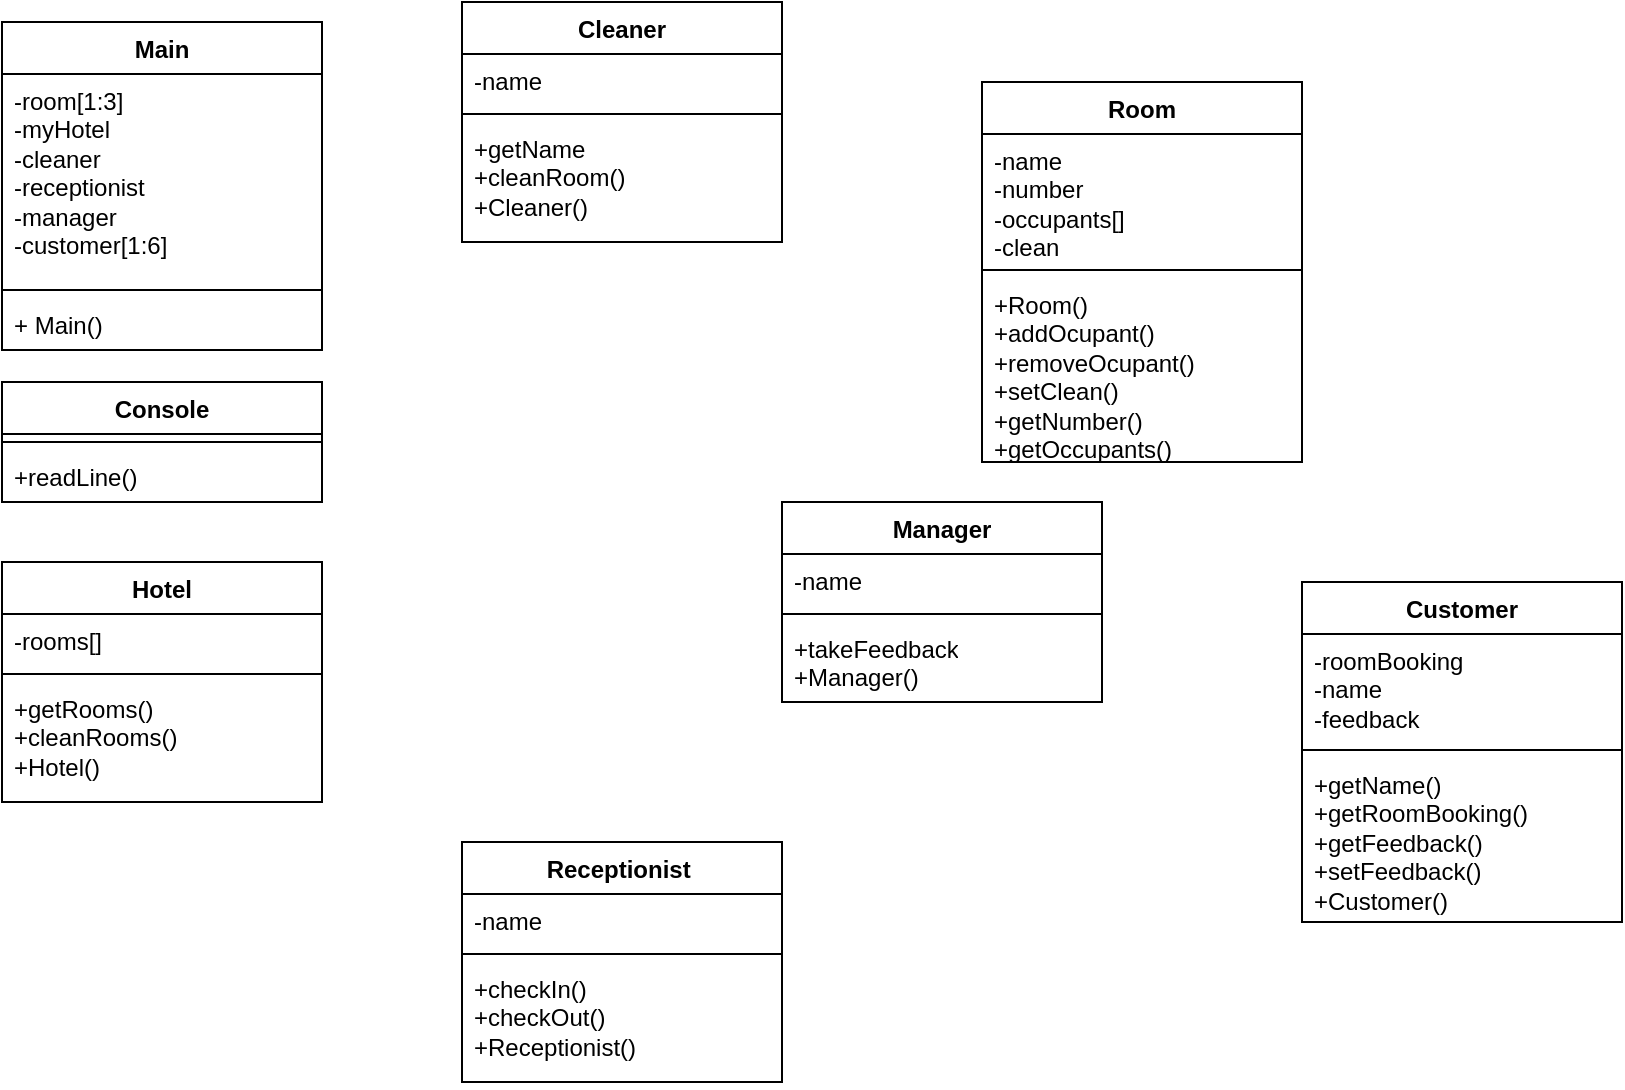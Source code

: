<mxfile version="26.0.13">
  <diagram name="Page-1" id="Td_d5MzOyNlyI4X0CkDx">
    <mxGraphModel dx="2261" dy="772" grid="1" gridSize="10" guides="1" tooltips="1" connect="1" arrows="1" fold="1" page="1" pageScale="1" pageWidth="827" pageHeight="1169" math="0" shadow="0">
      <root>
        <mxCell id="0" />
        <mxCell id="1" parent="0" />
        <mxCell id="3e81pEe-3_KoToHi94B7-8" value="Manager" style="swimlane;fontStyle=1;align=center;verticalAlign=top;childLayout=stackLayout;horizontal=1;startSize=26;horizontalStack=0;resizeParent=1;resizeParentMax=0;resizeLast=0;collapsible=1;marginBottom=0;whiteSpace=wrap;html=1;" vertex="1" parent="1">
          <mxGeometry x="330" y="350" width="160" height="100" as="geometry" />
        </mxCell>
        <mxCell id="3e81pEe-3_KoToHi94B7-9" value="-name" style="text;strokeColor=none;fillColor=none;align=left;verticalAlign=top;spacingLeft=4;spacingRight=4;overflow=hidden;rotatable=0;points=[[0,0.5],[1,0.5]];portConstraint=eastwest;whiteSpace=wrap;html=1;" vertex="1" parent="3e81pEe-3_KoToHi94B7-8">
          <mxGeometry y="26" width="160" height="26" as="geometry" />
        </mxCell>
        <mxCell id="3e81pEe-3_KoToHi94B7-10" value="" style="line;strokeWidth=1;fillColor=none;align=left;verticalAlign=middle;spacingTop=-1;spacingLeft=3;spacingRight=3;rotatable=0;labelPosition=right;points=[];portConstraint=eastwest;strokeColor=inherit;" vertex="1" parent="3e81pEe-3_KoToHi94B7-8">
          <mxGeometry y="52" width="160" height="8" as="geometry" />
        </mxCell>
        <mxCell id="3e81pEe-3_KoToHi94B7-11" value="+takeFeedback&lt;div&gt;+Manager()&lt;/div&gt;" style="text;strokeColor=none;fillColor=none;align=left;verticalAlign=top;spacingLeft=4;spacingRight=4;overflow=hidden;rotatable=0;points=[[0,0.5],[1,0.5]];portConstraint=eastwest;whiteSpace=wrap;html=1;" vertex="1" parent="3e81pEe-3_KoToHi94B7-8">
          <mxGeometry y="60" width="160" height="40" as="geometry" />
        </mxCell>
        <mxCell id="3e81pEe-3_KoToHi94B7-12" value="Receptionist&amp;nbsp;" style="swimlane;fontStyle=1;align=center;verticalAlign=top;childLayout=stackLayout;horizontal=1;startSize=26;horizontalStack=0;resizeParent=1;resizeParentMax=0;resizeLast=0;collapsible=1;marginBottom=0;whiteSpace=wrap;html=1;" vertex="1" parent="1">
          <mxGeometry x="170" y="520" width="160" height="120" as="geometry" />
        </mxCell>
        <mxCell id="3e81pEe-3_KoToHi94B7-13" value="-name" style="text;strokeColor=none;fillColor=none;align=left;verticalAlign=top;spacingLeft=4;spacingRight=4;overflow=hidden;rotatable=0;points=[[0,0.5],[1,0.5]];portConstraint=eastwest;whiteSpace=wrap;html=1;" vertex="1" parent="3e81pEe-3_KoToHi94B7-12">
          <mxGeometry y="26" width="160" height="26" as="geometry" />
        </mxCell>
        <mxCell id="3e81pEe-3_KoToHi94B7-14" value="" style="line;strokeWidth=1;fillColor=none;align=left;verticalAlign=middle;spacingTop=-1;spacingLeft=3;spacingRight=3;rotatable=0;labelPosition=right;points=[];portConstraint=eastwest;strokeColor=inherit;" vertex="1" parent="3e81pEe-3_KoToHi94B7-12">
          <mxGeometry y="52" width="160" height="8" as="geometry" />
        </mxCell>
        <mxCell id="3e81pEe-3_KoToHi94B7-15" value="+checkIn()&lt;div&gt;+checkOut()&lt;/div&gt;&lt;div&gt;+Receptionist()&lt;/div&gt;" style="text;strokeColor=none;fillColor=none;align=left;verticalAlign=top;spacingLeft=4;spacingRight=4;overflow=hidden;rotatable=0;points=[[0,0.5],[1,0.5]];portConstraint=eastwest;whiteSpace=wrap;html=1;" vertex="1" parent="3e81pEe-3_KoToHi94B7-12">
          <mxGeometry y="60" width="160" height="60" as="geometry" />
        </mxCell>
        <mxCell id="3e81pEe-3_KoToHi94B7-16" value="Hotel" style="swimlane;fontStyle=1;align=center;verticalAlign=top;childLayout=stackLayout;horizontal=1;startSize=26;horizontalStack=0;resizeParent=1;resizeParentMax=0;resizeLast=0;collapsible=1;marginBottom=0;whiteSpace=wrap;html=1;" vertex="1" parent="1">
          <mxGeometry x="-60" y="380" width="160" height="120" as="geometry" />
        </mxCell>
        <mxCell id="3e81pEe-3_KoToHi94B7-17" value="-rooms[]" style="text;strokeColor=none;fillColor=none;align=left;verticalAlign=top;spacingLeft=4;spacingRight=4;overflow=hidden;rotatable=0;points=[[0,0.5],[1,0.5]];portConstraint=eastwest;whiteSpace=wrap;html=1;" vertex="1" parent="3e81pEe-3_KoToHi94B7-16">
          <mxGeometry y="26" width="160" height="26" as="geometry" />
        </mxCell>
        <mxCell id="3e81pEe-3_KoToHi94B7-18" value="" style="line;strokeWidth=1;fillColor=none;align=left;verticalAlign=middle;spacingTop=-1;spacingLeft=3;spacingRight=3;rotatable=0;labelPosition=right;points=[];portConstraint=eastwest;strokeColor=inherit;" vertex="1" parent="3e81pEe-3_KoToHi94B7-16">
          <mxGeometry y="52" width="160" height="8" as="geometry" />
        </mxCell>
        <mxCell id="3e81pEe-3_KoToHi94B7-19" value="+getRooms()&lt;div&gt;+cleanRooms()&lt;/div&gt;&lt;div&gt;+Hotel()&lt;/div&gt;" style="text;strokeColor=none;fillColor=none;align=left;verticalAlign=top;spacingLeft=4;spacingRight=4;overflow=hidden;rotatable=0;points=[[0,0.5],[1,0.5]];portConstraint=eastwest;whiteSpace=wrap;html=1;" vertex="1" parent="3e81pEe-3_KoToHi94B7-16">
          <mxGeometry y="60" width="160" height="60" as="geometry" />
        </mxCell>
        <mxCell id="3e81pEe-3_KoToHi94B7-20" value="Customer" style="swimlane;fontStyle=1;align=center;verticalAlign=top;childLayout=stackLayout;horizontal=1;startSize=26;horizontalStack=0;resizeParent=1;resizeParentMax=0;resizeLast=0;collapsible=1;marginBottom=0;whiteSpace=wrap;html=1;" vertex="1" parent="1">
          <mxGeometry x="590" y="390" width="160" height="170" as="geometry" />
        </mxCell>
        <mxCell id="3e81pEe-3_KoToHi94B7-21" value="-roomBooking&lt;div&gt;-name&lt;/div&gt;&lt;div&gt;-feedback&lt;/div&gt;" style="text;strokeColor=none;fillColor=none;align=left;verticalAlign=top;spacingLeft=4;spacingRight=4;overflow=hidden;rotatable=0;points=[[0,0.5],[1,0.5]];portConstraint=eastwest;whiteSpace=wrap;html=1;" vertex="1" parent="3e81pEe-3_KoToHi94B7-20">
          <mxGeometry y="26" width="160" height="54" as="geometry" />
        </mxCell>
        <mxCell id="3e81pEe-3_KoToHi94B7-22" value="" style="line;strokeWidth=1;fillColor=none;align=left;verticalAlign=middle;spacingTop=-1;spacingLeft=3;spacingRight=3;rotatable=0;labelPosition=right;points=[];portConstraint=eastwest;strokeColor=inherit;" vertex="1" parent="3e81pEe-3_KoToHi94B7-20">
          <mxGeometry y="80" width="160" height="8" as="geometry" />
        </mxCell>
        <mxCell id="3e81pEe-3_KoToHi94B7-23" value="+getName()&lt;div&gt;+getRoomBooking()&lt;/div&gt;&lt;div&gt;+getFeedback()&lt;/div&gt;&lt;div&gt;+setFeedback()&lt;/div&gt;&lt;div&gt;+Customer()&lt;/div&gt;" style="text;strokeColor=none;fillColor=none;align=left;verticalAlign=top;spacingLeft=4;spacingRight=4;overflow=hidden;rotatable=0;points=[[0,0.5],[1,0.5]];portConstraint=eastwest;whiteSpace=wrap;html=1;" vertex="1" parent="3e81pEe-3_KoToHi94B7-20">
          <mxGeometry y="88" width="160" height="82" as="geometry" />
        </mxCell>
        <mxCell id="3e81pEe-3_KoToHi94B7-24" value="Console" style="swimlane;fontStyle=1;align=center;verticalAlign=top;childLayout=stackLayout;horizontal=1;startSize=26;horizontalStack=0;resizeParent=1;resizeParentMax=0;resizeLast=0;collapsible=1;marginBottom=0;whiteSpace=wrap;html=1;" vertex="1" parent="1">
          <mxGeometry x="-60" y="290" width="160" height="60" as="geometry" />
        </mxCell>
        <mxCell id="3e81pEe-3_KoToHi94B7-26" value="" style="line;strokeWidth=1;fillColor=none;align=left;verticalAlign=middle;spacingTop=-1;spacingLeft=3;spacingRight=3;rotatable=0;labelPosition=right;points=[];portConstraint=eastwest;strokeColor=inherit;" vertex="1" parent="3e81pEe-3_KoToHi94B7-24">
          <mxGeometry y="26" width="160" height="8" as="geometry" />
        </mxCell>
        <mxCell id="3e81pEe-3_KoToHi94B7-27" value="+readLine()" style="text;strokeColor=none;fillColor=none;align=left;verticalAlign=top;spacingLeft=4;spacingRight=4;overflow=hidden;rotatable=0;points=[[0,0.5],[1,0.5]];portConstraint=eastwest;whiteSpace=wrap;html=1;" vertex="1" parent="3e81pEe-3_KoToHi94B7-24">
          <mxGeometry y="34" width="160" height="26" as="geometry" />
        </mxCell>
        <mxCell id="3e81pEe-3_KoToHi94B7-28" value="Cleaner" style="swimlane;fontStyle=1;align=center;verticalAlign=top;childLayout=stackLayout;horizontal=1;startSize=26;horizontalStack=0;resizeParent=1;resizeParentMax=0;resizeLast=0;collapsible=1;marginBottom=0;whiteSpace=wrap;html=1;" vertex="1" parent="1">
          <mxGeometry x="170" y="100" width="160" height="120" as="geometry" />
        </mxCell>
        <mxCell id="3e81pEe-3_KoToHi94B7-29" value="-name" style="text;strokeColor=none;fillColor=none;align=left;verticalAlign=top;spacingLeft=4;spacingRight=4;overflow=hidden;rotatable=0;points=[[0,0.5],[1,0.5]];portConstraint=eastwest;whiteSpace=wrap;html=1;" vertex="1" parent="3e81pEe-3_KoToHi94B7-28">
          <mxGeometry y="26" width="160" height="26" as="geometry" />
        </mxCell>
        <mxCell id="3e81pEe-3_KoToHi94B7-30" value="" style="line;strokeWidth=1;fillColor=none;align=left;verticalAlign=middle;spacingTop=-1;spacingLeft=3;spacingRight=3;rotatable=0;labelPosition=right;points=[];portConstraint=eastwest;strokeColor=inherit;" vertex="1" parent="3e81pEe-3_KoToHi94B7-28">
          <mxGeometry y="52" width="160" height="8" as="geometry" />
        </mxCell>
        <mxCell id="3e81pEe-3_KoToHi94B7-31" value="+getName&lt;div&gt;+cleanRoom()&lt;/div&gt;&lt;div&gt;+Cleaner()&lt;/div&gt;" style="text;strokeColor=none;fillColor=none;align=left;verticalAlign=top;spacingLeft=4;spacingRight=4;overflow=hidden;rotatable=0;points=[[0,0.5],[1,0.5]];portConstraint=eastwest;whiteSpace=wrap;html=1;" vertex="1" parent="3e81pEe-3_KoToHi94B7-28">
          <mxGeometry y="60" width="160" height="60" as="geometry" />
        </mxCell>
        <mxCell id="3e81pEe-3_KoToHi94B7-32" value="Main" style="swimlane;fontStyle=1;align=center;verticalAlign=top;childLayout=stackLayout;horizontal=1;startSize=26;horizontalStack=0;resizeParent=1;resizeParentMax=0;resizeLast=0;collapsible=1;marginBottom=0;whiteSpace=wrap;html=1;" vertex="1" parent="1">
          <mxGeometry x="-60" y="110" width="160" height="164" as="geometry" />
        </mxCell>
        <mxCell id="3e81pEe-3_KoToHi94B7-33" value="-room[1:3]&lt;div&gt;-myHotel&lt;/div&gt;&lt;div&gt;-cleaner&lt;/div&gt;&lt;div&gt;-receptionist&lt;/div&gt;&lt;div&gt;-manager&lt;/div&gt;&lt;div&gt;-customer[1:6]&lt;/div&gt;" style="text;strokeColor=none;fillColor=none;align=left;verticalAlign=top;spacingLeft=4;spacingRight=4;overflow=hidden;rotatable=0;points=[[0,0.5],[1,0.5]];portConstraint=eastwest;whiteSpace=wrap;html=1;" vertex="1" parent="3e81pEe-3_KoToHi94B7-32">
          <mxGeometry y="26" width="160" height="104" as="geometry" />
        </mxCell>
        <mxCell id="3e81pEe-3_KoToHi94B7-34" value="" style="line;strokeWidth=1;fillColor=none;align=left;verticalAlign=middle;spacingTop=-1;spacingLeft=3;spacingRight=3;rotatable=0;labelPosition=right;points=[];portConstraint=eastwest;strokeColor=inherit;" vertex="1" parent="3e81pEe-3_KoToHi94B7-32">
          <mxGeometry y="130" width="160" height="8" as="geometry" />
        </mxCell>
        <mxCell id="3e81pEe-3_KoToHi94B7-35" value="+ Main()" style="text;strokeColor=none;fillColor=none;align=left;verticalAlign=top;spacingLeft=4;spacingRight=4;overflow=hidden;rotatable=0;points=[[0,0.5],[1,0.5]];portConstraint=eastwest;whiteSpace=wrap;html=1;" vertex="1" parent="3e81pEe-3_KoToHi94B7-32">
          <mxGeometry y="138" width="160" height="26" as="geometry" />
        </mxCell>
        <mxCell id="3e81pEe-3_KoToHi94B7-36" value="Room" style="swimlane;fontStyle=1;align=center;verticalAlign=top;childLayout=stackLayout;horizontal=1;startSize=26;horizontalStack=0;resizeParent=1;resizeParentMax=0;resizeLast=0;collapsible=1;marginBottom=0;whiteSpace=wrap;html=1;" vertex="1" parent="1">
          <mxGeometry x="430" y="140" width="160" height="190" as="geometry" />
        </mxCell>
        <mxCell id="3e81pEe-3_KoToHi94B7-37" value="-name&lt;div&gt;-number&lt;/div&gt;&lt;div&gt;-occupants[]&lt;/div&gt;&lt;div&gt;-clean&lt;/div&gt;" style="text;strokeColor=none;fillColor=none;align=left;verticalAlign=top;spacingLeft=4;spacingRight=4;overflow=hidden;rotatable=0;points=[[0,0.5],[1,0.5]];portConstraint=eastwest;whiteSpace=wrap;html=1;" vertex="1" parent="3e81pEe-3_KoToHi94B7-36">
          <mxGeometry y="26" width="160" height="64" as="geometry" />
        </mxCell>
        <mxCell id="3e81pEe-3_KoToHi94B7-38" value="" style="line;strokeWidth=1;fillColor=none;align=left;verticalAlign=middle;spacingTop=-1;spacingLeft=3;spacingRight=3;rotatable=0;labelPosition=right;points=[];portConstraint=eastwest;strokeColor=inherit;" vertex="1" parent="3e81pEe-3_KoToHi94B7-36">
          <mxGeometry y="90" width="160" height="8" as="geometry" />
        </mxCell>
        <mxCell id="3e81pEe-3_KoToHi94B7-39" value="+Room()&lt;div&gt;+addOcupant()&lt;/div&gt;&lt;div&gt;+removeOcupant()&lt;/div&gt;&lt;div&gt;+setClean()&lt;/div&gt;&lt;div&gt;+getNumber()&lt;/div&gt;&lt;div&gt;+getOccupants()&lt;/div&gt;" style="text;strokeColor=none;fillColor=none;align=left;verticalAlign=top;spacingLeft=4;spacingRight=4;overflow=hidden;rotatable=0;points=[[0,0.5],[1,0.5]];portConstraint=eastwest;whiteSpace=wrap;html=1;" vertex="1" parent="3e81pEe-3_KoToHi94B7-36">
          <mxGeometry y="98" width="160" height="92" as="geometry" />
        </mxCell>
      </root>
    </mxGraphModel>
  </diagram>
</mxfile>
